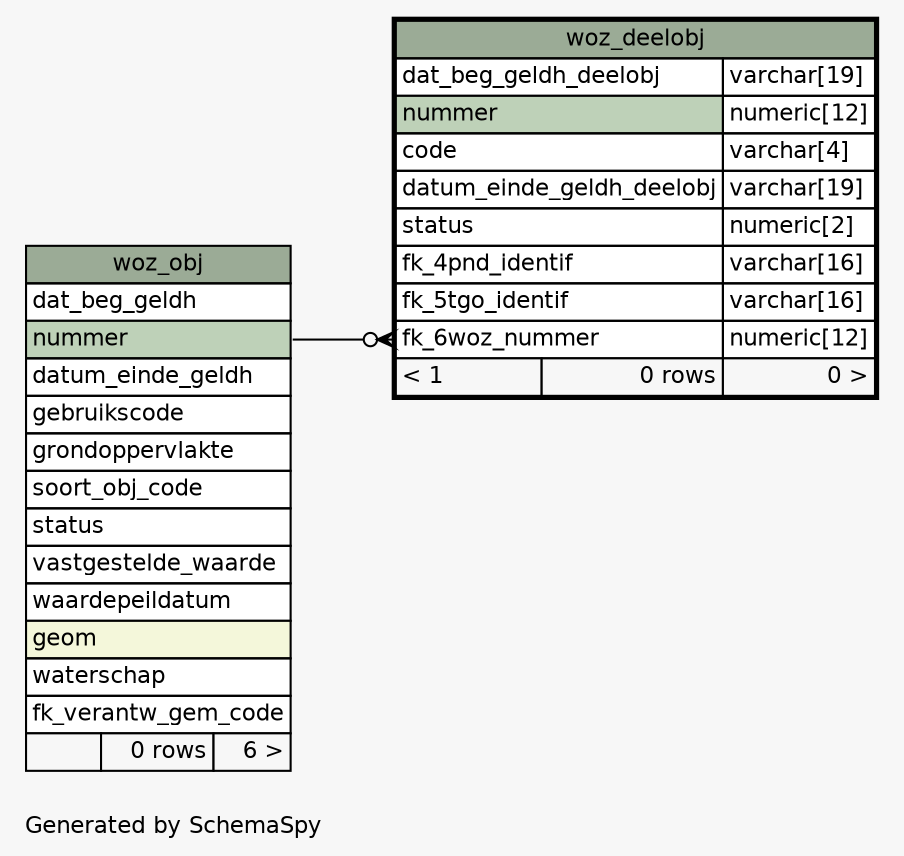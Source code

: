 // dot 2.43.0 on Linux 5.15.0-57-generic
// SchemaSpy rev Unknown
digraph "oneDegreeRelationshipsDiagram" {
  graph [
    rankdir="RL"
    bgcolor="#f7f7f7"
    label="\nGenerated by SchemaSpy"
    labeljust="l"
    nodesep="0.18"
    ranksep="0.46"
    fontname="Helvetica"
    fontsize="11"
  ];
  node [
    fontname="Helvetica"
    fontsize="11"
    shape="plaintext"
  ];
  edge [
    arrowsize="0.8"
  ];
  "woz_deelobj":"fk_6woz_nummer":w -> "woz_obj":"nummer":e [arrowhead=none dir=back arrowtail=crowodot];
  "woz_deelobj" [
    label=<
    <TABLE BORDER="2" CELLBORDER="1" CELLSPACING="0" BGCOLOR="#ffffff">
      <TR><TD COLSPAN="3" BGCOLOR="#9bab96" ALIGN="CENTER">woz_deelobj</TD></TR>
      <TR><TD PORT="dat_beg_geldh_deelobj" COLSPAN="2" ALIGN="LEFT">dat_beg_geldh_deelobj</TD><TD PORT="dat_beg_geldh_deelobj.type" ALIGN="LEFT">varchar[19]</TD></TR>
      <TR><TD PORT="nummer" COLSPAN="2" BGCOLOR="#bed1b8" ALIGN="LEFT">nummer</TD><TD PORT="nummer.type" ALIGN="LEFT">numeric[12]</TD></TR>
      <TR><TD PORT="code" COLSPAN="2" ALIGN="LEFT">code</TD><TD PORT="code.type" ALIGN="LEFT">varchar[4]</TD></TR>
      <TR><TD PORT="datum_einde_geldh_deelobj" COLSPAN="2" ALIGN="LEFT">datum_einde_geldh_deelobj</TD><TD PORT="datum_einde_geldh_deelobj.type" ALIGN="LEFT">varchar[19]</TD></TR>
      <TR><TD PORT="status" COLSPAN="2" ALIGN="LEFT">status</TD><TD PORT="status.type" ALIGN="LEFT">numeric[2]</TD></TR>
      <TR><TD PORT="fk_4pnd_identif" COLSPAN="2" ALIGN="LEFT">fk_4pnd_identif</TD><TD PORT="fk_4pnd_identif.type" ALIGN="LEFT">varchar[16]</TD></TR>
      <TR><TD PORT="fk_5tgo_identif" COLSPAN="2" ALIGN="LEFT">fk_5tgo_identif</TD><TD PORT="fk_5tgo_identif.type" ALIGN="LEFT">varchar[16]</TD></TR>
      <TR><TD PORT="fk_6woz_nummer" COLSPAN="2" ALIGN="LEFT">fk_6woz_nummer</TD><TD PORT="fk_6woz_nummer.type" ALIGN="LEFT">numeric[12]</TD></TR>
      <TR><TD ALIGN="LEFT" BGCOLOR="#f7f7f7">&lt; 1</TD><TD ALIGN="RIGHT" BGCOLOR="#f7f7f7">0 rows</TD><TD ALIGN="RIGHT" BGCOLOR="#f7f7f7">0 &gt;</TD></TR>
    </TABLE>>
    URL="woz_deelobj.html"
    tooltip="woz_deelobj"
  ];
  "woz_obj" [
    label=<
    <TABLE BORDER="0" CELLBORDER="1" CELLSPACING="0" BGCOLOR="#ffffff">
      <TR><TD COLSPAN="3" BGCOLOR="#9bab96" ALIGN="CENTER">woz_obj</TD></TR>
      <TR><TD PORT="dat_beg_geldh" COLSPAN="3" ALIGN="LEFT">dat_beg_geldh</TD></TR>
      <TR><TD PORT="nummer" COLSPAN="3" BGCOLOR="#bed1b8" ALIGN="LEFT">nummer</TD></TR>
      <TR><TD PORT="datum_einde_geldh" COLSPAN="3" ALIGN="LEFT">datum_einde_geldh</TD></TR>
      <TR><TD PORT="gebruikscode" COLSPAN="3" ALIGN="LEFT">gebruikscode</TD></TR>
      <TR><TD PORT="grondoppervlakte" COLSPAN="3" ALIGN="LEFT">grondoppervlakte</TD></TR>
      <TR><TD PORT="soort_obj_code" COLSPAN="3" ALIGN="LEFT">soort_obj_code</TD></TR>
      <TR><TD PORT="status" COLSPAN="3" ALIGN="LEFT">status</TD></TR>
      <TR><TD PORT="vastgestelde_waarde" COLSPAN="3" ALIGN="LEFT">vastgestelde_waarde</TD></TR>
      <TR><TD PORT="waardepeildatum" COLSPAN="3" ALIGN="LEFT">waardepeildatum</TD></TR>
      <TR><TD PORT="geom" COLSPAN="3" BGCOLOR="#f4f7da" ALIGN="LEFT">geom</TD></TR>
      <TR><TD PORT="waterschap" COLSPAN="3" ALIGN="LEFT">waterschap</TD></TR>
      <TR><TD PORT="fk_verantw_gem_code" COLSPAN="3" ALIGN="LEFT">fk_verantw_gem_code</TD></TR>
      <TR><TD ALIGN="LEFT" BGCOLOR="#f7f7f7">  </TD><TD ALIGN="RIGHT" BGCOLOR="#f7f7f7">0 rows</TD><TD ALIGN="RIGHT" BGCOLOR="#f7f7f7">6 &gt;</TD></TR>
    </TABLE>>
    URL="woz_obj.html"
    tooltip="woz_obj"
  ];
}
